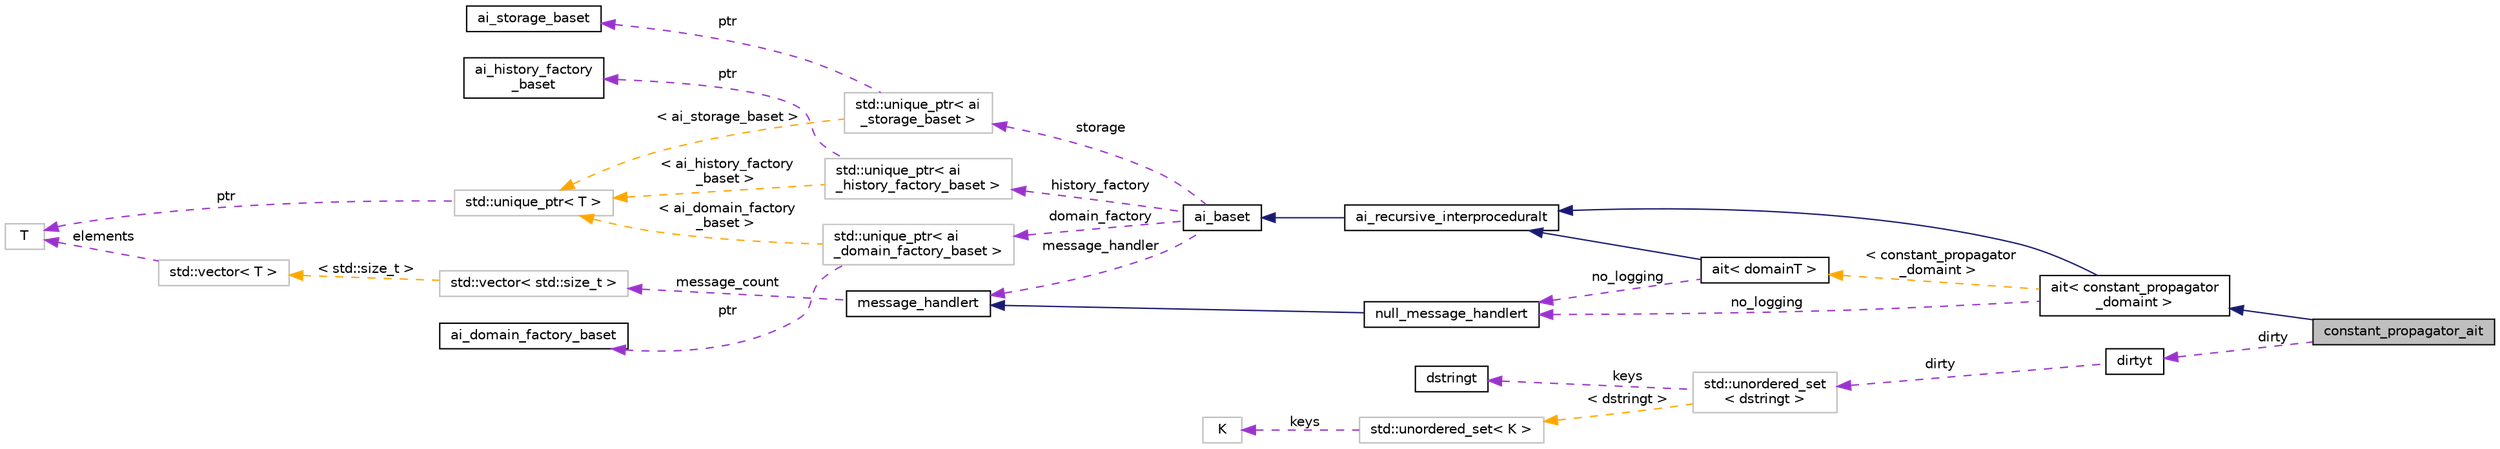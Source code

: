 digraph "constant_propagator_ait"
{
 // LATEX_PDF_SIZE
  bgcolor="transparent";
  edge [fontname="Helvetica",fontsize="10",labelfontname="Helvetica",labelfontsize="10"];
  node [fontname="Helvetica",fontsize="10",shape=record];
  rankdir="LR";
  Node1 [label="constant_propagator_ait",height=0.2,width=0.4,color="black", fillcolor="grey75", style="filled", fontcolor="black",tooltip=" "];
  Node2 -> Node1 [dir="back",color="midnightblue",fontsize="10",style="solid",fontname="Helvetica"];
  Node2 [label="ait\< constant_propagator\l_domaint \>",height=0.2,width=0.4,color="black",URL="$classait.html",tooltip=" "];
  Node3 -> Node2 [dir="back",color="midnightblue",fontsize="10",style="solid",fontname="Helvetica"];
  Node3 [label="ai_recursive_interproceduralt",height=0.2,width=0.4,color="black",URL="$classai__recursive__interproceduralt.html",tooltip=" "];
  Node4 -> Node3 [dir="back",color="midnightblue",fontsize="10",style="solid",fontname="Helvetica"];
  Node4 [label="ai_baset",height=0.2,width=0.4,color="black",URL="$classai__baset.html",tooltip="This is the basic interface of the abstract interpreter with default implementations of the core func..."];
  Node5 -> Node4 [dir="back",color="darkorchid3",fontsize="10",style="dashed",label=" message_handler" ,fontname="Helvetica"];
  Node5 [label="message_handlert",height=0.2,width=0.4,color="black",URL="$classmessage__handlert.html",tooltip=" "];
  Node6 -> Node5 [dir="back",color="darkorchid3",fontsize="10",style="dashed",label=" message_count" ,fontname="Helvetica"];
  Node6 [label="std::vector\< std::size_t \>",height=0.2,width=0.4,color="grey75",tooltip=" "];
  Node7 -> Node6 [dir="back",color="orange",fontsize="10",style="dashed",label=" \< std::size_t \>" ,fontname="Helvetica"];
  Node7 [label="std::vector\< T \>",height=0.2,width=0.4,color="grey75",tooltip="STL class."];
  Node8 -> Node7 [dir="back",color="darkorchid3",fontsize="10",style="dashed",label=" elements" ,fontname="Helvetica"];
  Node8 [label="T",height=0.2,width=0.4,color="grey75",tooltip=" "];
  Node9 -> Node4 [dir="back",color="darkorchid3",fontsize="10",style="dashed",label=" domain_factory" ,fontname="Helvetica"];
  Node9 [label="std::unique_ptr\< ai\l_domain_factory_baset \>",height=0.2,width=0.4,color="grey75",tooltip=" "];
  Node10 -> Node9 [dir="back",color="darkorchid3",fontsize="10",style="dashed",label=" ptr" ,fontname="Helvetica"];
  Node10 [label="ai_domain_factory_baset",height=0.2,width=0.4,color="black",URL="$classai__domain__factory__baset.html",tooltip=" "];
  Node11 -> Node9 [dir="back",color="orange",fontsize="10",style="dashed",label=" \< ai_domain_factory\l_baset \>" ,fontname="Helvetica"];
  Node11 [label="std::unique_ptr\< T \>",height=0.2,width=0.4,color="grey75",tooltip="STL class."];
  Node8 -> Node11 [dir="back",color="darkorchid3",fontsize="10",style="dashed",label=" ptr" ,fontname="Helvetica"];
  Node12 -> Node4 [dir="back",color="darkorchid3",fontsize="10",style="dashed",label=" storage" ,fontname="Helvetica"];
  Node12 [label="std::unique_ptr\< ai\l_storage_baset \>",height=0.2,width=0.4,color="grey75",tooltip=" "];
  Node13 -> Node12 [dir="back",color="darkorchid3",fontsize="10",style="dashed",label=" ptr" ,fontname="Helvetica"];
  Node13 [label="ai_storage_baset",height=0.2,width=0.4,color="black",URL="$classai__storage__baset.html",tooltip="This is the basic interface for storing domains."];
  Node11 -> Node12 [dir="back",color="orange",fontsize="10",style="dashed",label=" \< ai_storage_baset \>" ,fontname="Helvetica"];
  Node14 -> Node4 [dir="back",color="darkorchid3",fontsize="10",style="dashed",label=" history_factory" ,fontname="Helvetica"];
  Node14 [label="std::unique_ptr\< ai\l_history_factory_baset \>",height=0.2,width=0.4,color="grey75",tooltip=" "];
  Node15 -> Node14 [dir="back",color="darkorchid3",fontsize="10",style="dashed",label=" ptr" ,fontname="Helvetica"];
  Node15 [label="ai_history_factory\l_baset",height=0.2,width=0.4,color="black",URL="$classai__history__factory__baset.html",tooltip="As more detailed histories can get complex (for example, nested loops or deep, mutually recursive cal..."];
  Node11 -> Node14 [dir="back",color="orange",fontsize="10",style="dashed",label=" \< ai_history_factory\l_baset \>" ,fontname="Helvetica"];
  Node16 -> Node2 [dir="back",color="darkorchid3",fontsize="10",style="dashed",label=" no_logging" ,fontname="Helvetica"];
  Node16 [label="null_message_handlert",height=0.2,width=0.4,color="black",URL="$classnull__message__handlert.html",tooltip=" "];
  Node5 -> Node16 [dir="back",color="midnightblue",fontsize="10",style="solid",fontname="Helvetica"];
  Node17 -> Node2 [dir="back",color="orange",fontsize="10",style="dashed",label=" \< constant_propagator\l_domaint \>" ,fontname="Helvetica"];
  Node17 [label="ait\< domainT \>",height=0.2,width=0.4,color="black",URL="$classait.html",tooltip="ait supplies three of the four components needed: an abstract interpreter (in this case handling func..."];
  Node3 -> Node17 [dir="back",color="midnightblue",fontsize="10",style="solid",fontname="Helvetica"];
  Node16 -> Node17 [dir="back",color="darkorchid3",fontsize="10",style="dashed",label=" no_logging" ,fontname="Helvetica"];
  Node18 -> Node1 [dir="back",color="darkorchid3",fontsize="10",style="dashed",label=" dirty" ,fontname="Helvetica"];
  Node18 [label="dirtyt",height=0.2,width=0.4,color="black",URL="$classdirtyt.html",tooltip="Dirty variables are ones which have their address taken so we can't reliably work out where they may ..."];
  Node19 -> Node18 [dir="back",color="darkorchid3",fontsize="10",style="dashed",label=" dirty" ,fontname="Helvetica"];
  Node19 [label="std::unordered_set\l\< dstringt \>",height=0.2,width=0.4,color="grey75",tooltip=" "];
  Node20 -> Node19 [dir="back",color="darkorchid3",fontsize="10",style="dashed",label=" keys" ,fontname="Helvetica"];
  Node20 [label="dstringt",height=0.2,width=0.4,color="black",URL="$classdstringt.html",tooltip="dstringt has one field, an unsigned integer no which is an index into a static table of strings."];
  Node21 -> Node19 [dir="back",color="orange",fontsize="10",style="dashed",label=" \< dstringt \>" ,fontname="Helvetica"];
  Node21 [label="std::unordered_set\< K \>",height=0.2,width=0.4,color="grey75",tooltip="STL class."];
  Node22 -> Node21 [dir="back",color="darkorchid3",fontsize="10",style="dashed",label=" keys" ,fontname="Helvetica"];
  Node22 [label="K",height=0.2,width=0.4,color="grey75",tooltip=" "];
}
